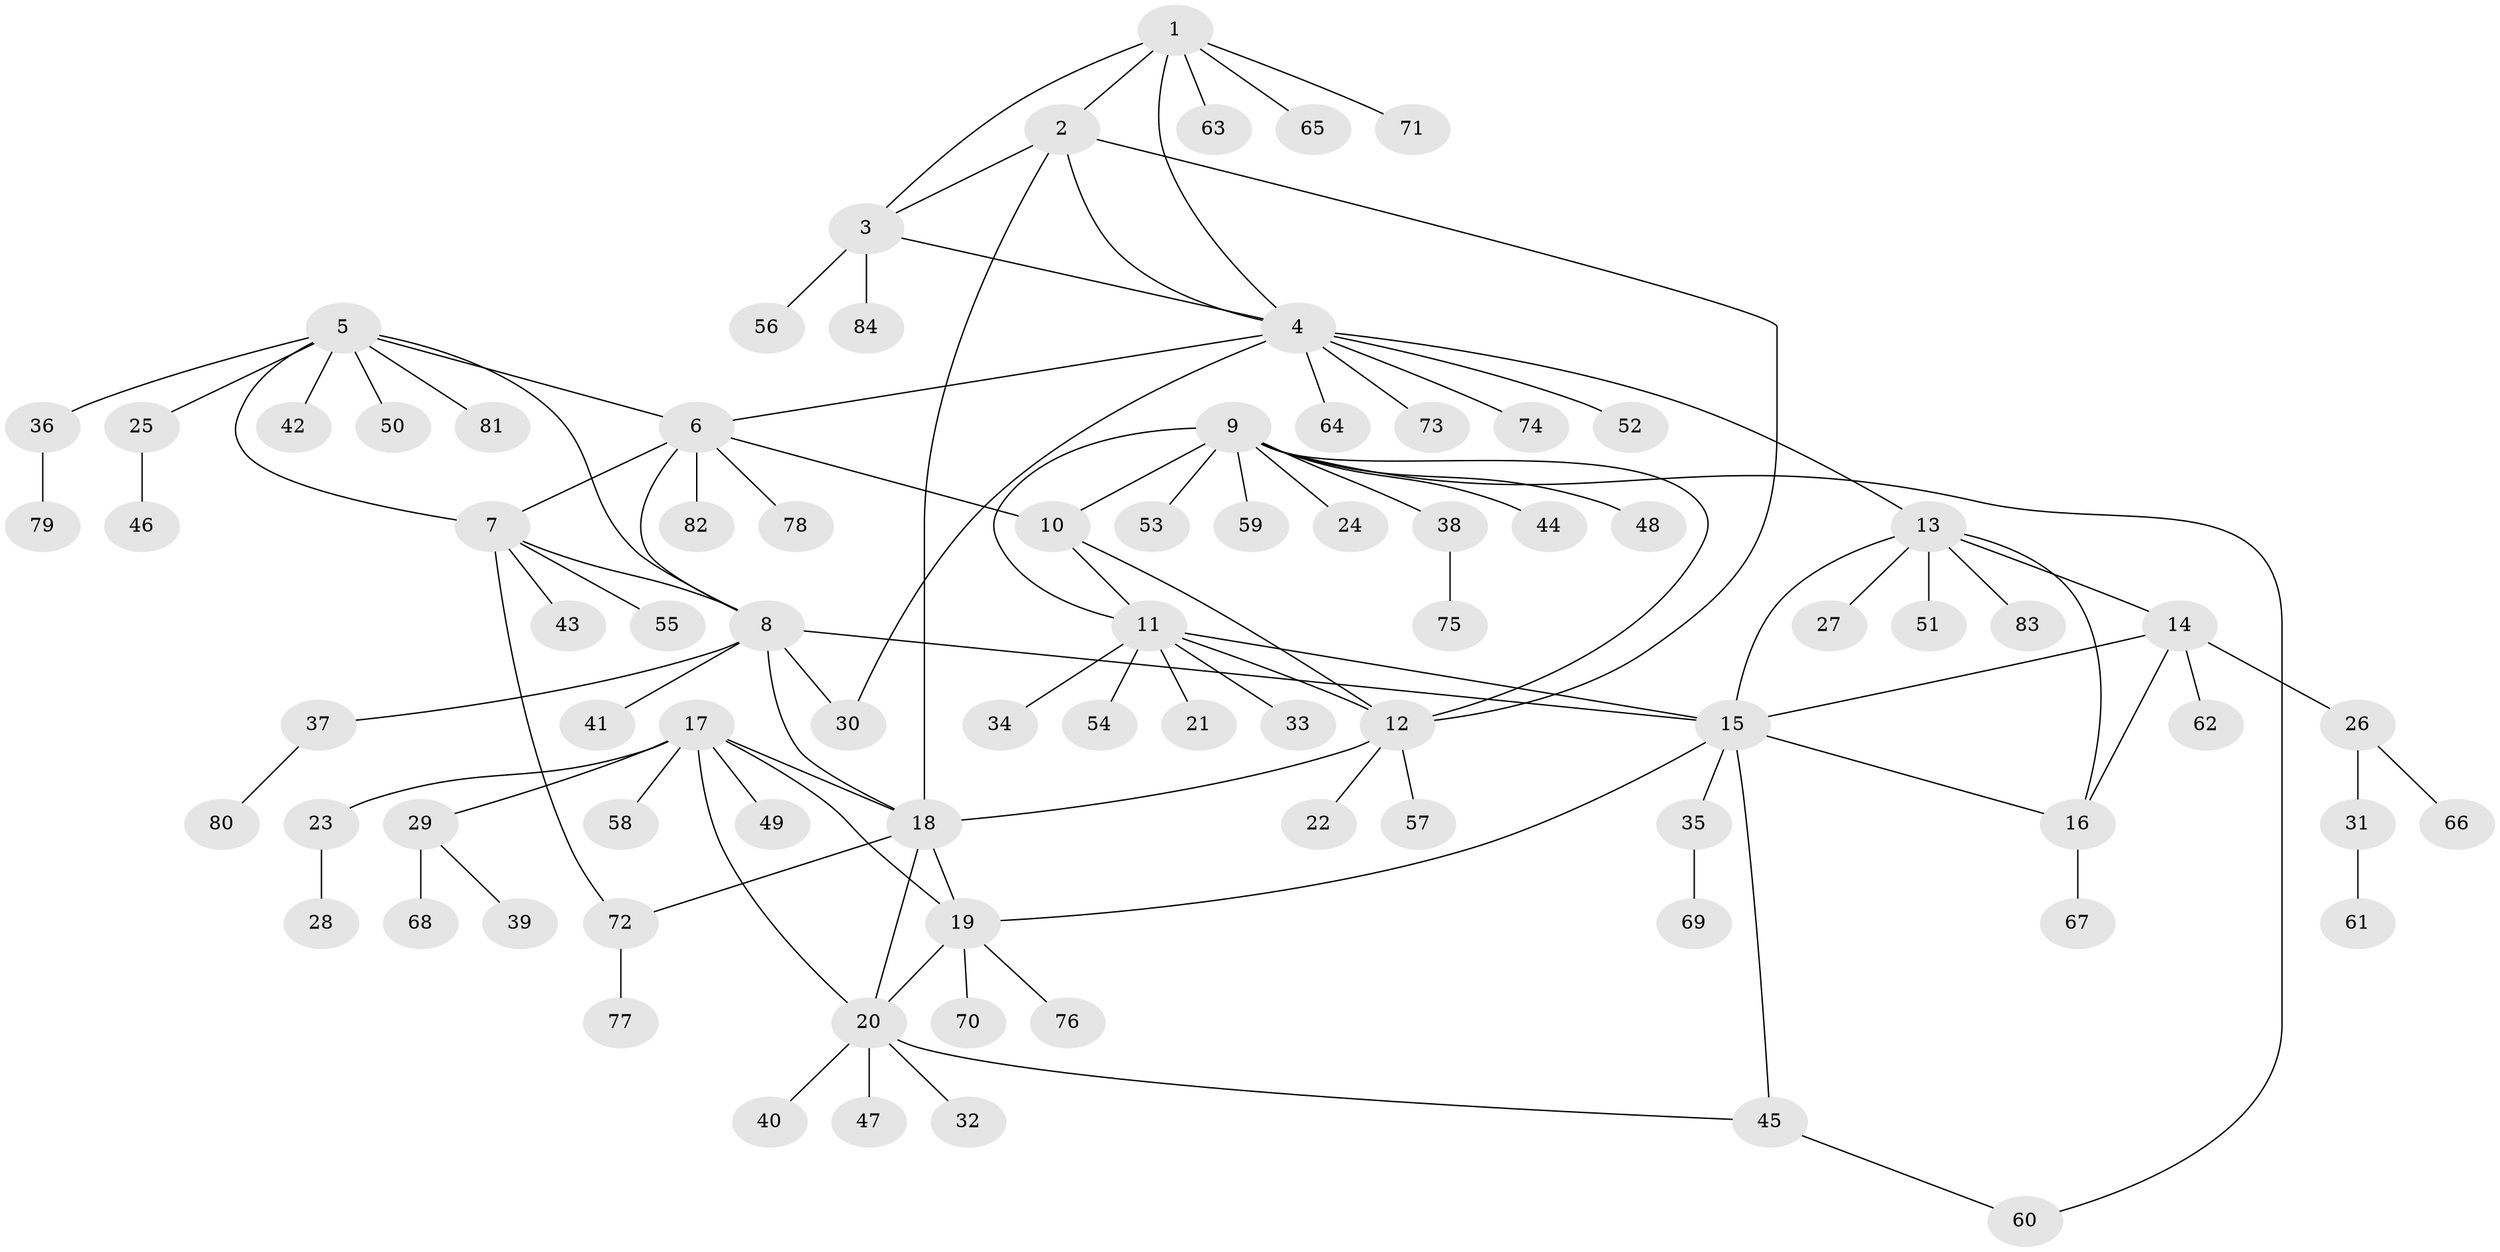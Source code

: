 // Generated by graph-tools (version 1.1) at 2025/37/03/09/25 02:37:14]
// undirected, 84 vertices, 108 edges
graph export_dot {
graph [start="1"]
  node [color=gray90,style=filled];
  1;
  2;
  3;
  4;
  5;
  6;
  7;
  8;
  9;
  10;
  11;
  12;
  13;
  14;
  15;
  16;
  17;
  18;
  19;
  20;
  21;
  22;
  23;
  24;
  25;
  26;
  27;
  28;
  29;
  30;
  31;
  32;
  33;
  34;
  35;
  36;
  37;
  38;
  39;
  40;
  41;
  42;
  43;
  44;
  45;
  46;
  47;
  48;
  49;
  50;
  51;
  52;
  53;
  54;
  55;
  56;
  57;
  58;
  59;
  60;
  61;
  62;
  63;
  64;
  65;
  66;
  67;
  68;
  69;
  70;
  71;
  72;
  73;
  74;
  75;
  76;
  77;
  78;
  79;
  80;
  81;
  82;
  83;
  84;
  1 -- 2;
  1 -- 3;
  1 -- 4;
  1 -- 63;
  1 -- 65;
  1 -- 71;
  2 -- 3;
  2 -- 4;
  2 -- 12;
  2 -- 18;
  3 -- 4;
  3 -- 56;
  3 -- 84;
  4 -- 6;
  4 -- 13;
  4 -- 30;
  4 -- 52;
  4 -- 64;
  4 -- 73;
  4 -- 74;
  5 -- 6;
  5 -- 7;
  5 -- 8;
  5 -- 25;
  5 -- 36;
  5 -- 42;
  5 -- 50;
  5 -- 81;
  6 -- 7;
  6 -- 8;
  6 -- 10;
  6 -- 78;
  6 -- 82;
  7 -- 8;
  7 -- 43;
  7 -- 55;
  7 -- 72;
  8 -- 15;
  8 -- 18;
  8 -- 30;
  8 -- 37;
  8 -- 41;
  9 -- 10;
  9 -- 11;
  9 -- 12;
  9 -- 24;
  9 -- 38;
  9 -- 44;
  9 -- 48;
  9 -- 53;
  9 -- 59;
  9 -- 60;
  10 -- 11;
  10 -- 12;
  11 -- 12;
  11 -- 15;
  11 -- 21;
  11 -- 33;
  11 -- 34;
  11 -- 54;
  12 -- 18;
  12 -- 22;
  12 -- 57;
  13 -- 14;
  13 -- 15;
  13 -- 16;
  13 -- 27;
  13 -- 51;
  13 -- 83;
  14 -- 15;
  14 -- 16;
  14 -- 26;
  14 -- 62;
  15 -- 16;
  15 -- 19;
  15 -- 35;
  15 -- 45;
  16 -- 67;
  17 -- 18;
  17 -- 19;
  17 -- 20;
  17 -- 23;
  17 -- 29;
  17 -- 49;
  17 -- 58;
  18 -- 19;
  18 -- 20;
  18 -- 72;
  19 -- 20;
  19 -- 70;
  19 -- 76;
  20 -- 32;
  20 -- 40;
  20 -- 45;
  20 -- 47;
  23 -- 28;
  25 -- 46;
  26 -- 31;
  26 -- 66;
  29 -- 39;
  29 -- 68;
  31 -- 61;
  35 -- 69;
  36 -- 79;
  37 -- 80;
  38 -- 75;
  45 -- 60;
  72 -- 77;
}
